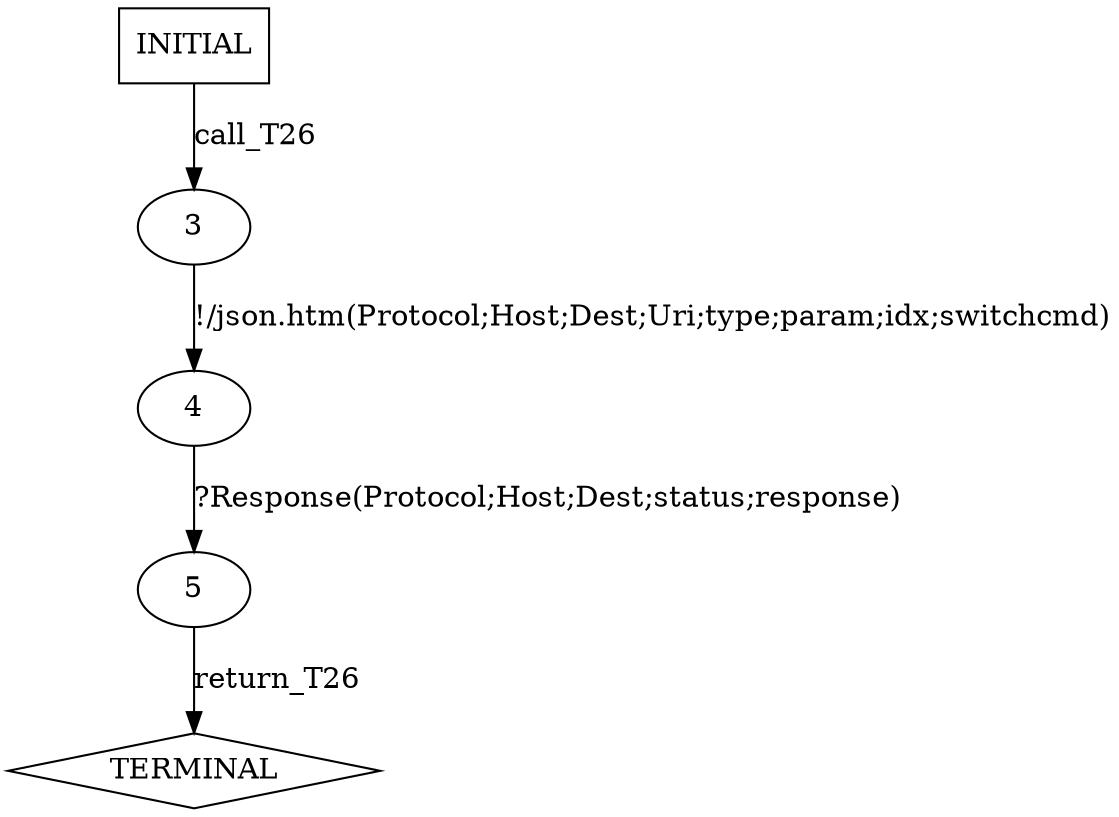 digraph G {
  0 [label="INITIAL",shape=box];
  1 [label="TERMINAL",shape=diamond];
  3 [label="3"];
  4 [label="4"];
  5 [label="5"];
0->3 [label="call_T26"];
3->4 [label="!/json.htm(Protocol;Host;Dest;Uri;type;param;idx;switchcmd)"];
4->5 [label="?Response(Protocol;Host;Dest;status;response)"];
5->1 [label="return_T26"];
}

